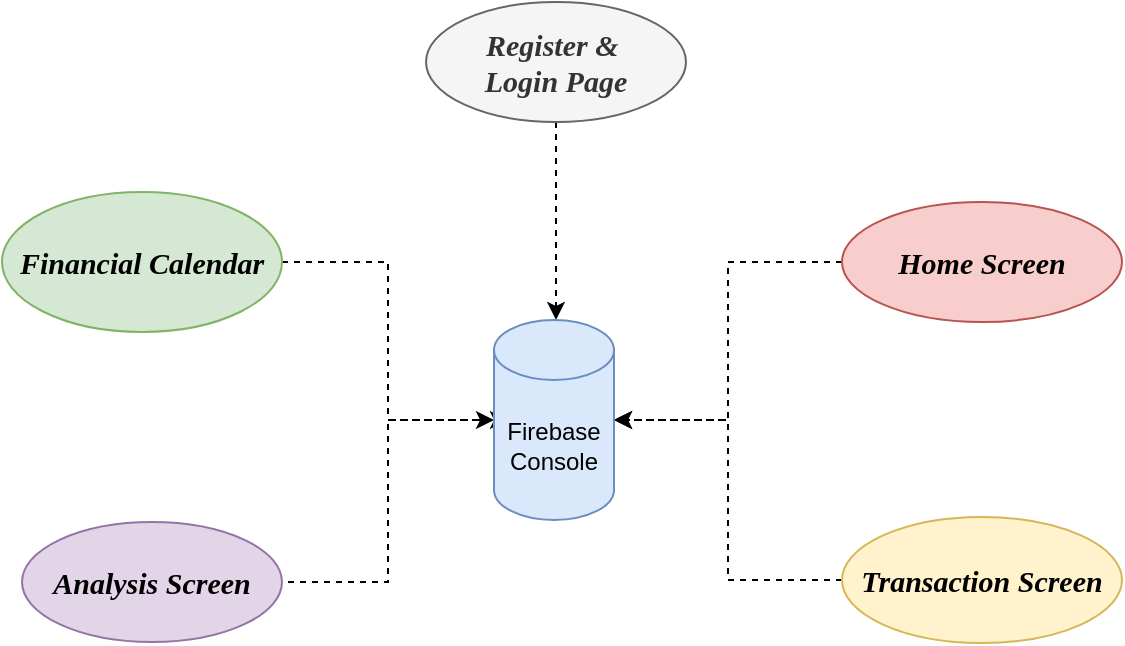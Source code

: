 <mxfile version="24.6.5" type="github">
  <diagram name="Page-1" id="8z-rzl0Qht_ms1mpQdyJ">
    <mxGraphModel dx="880" dy="434" grid="1" gridSize="10" guides="1" tooltips="1" connect="1" arrows="1" fold="1" page="1" pageScale="1" pageWidth="850" pageHeight="1100" math="0" shadow="0">
      <root>
        <mxCell id="0" />
        <mxCell id="1" parent="0" />
        <mxCell id="vgkjD0V93XUUz6ZxDwOV-29" value="" style="edgeStyle=orthogonalEdgeStyle;rounded=0;orthogonalLoop=1;jettySize=auto;html=1;dashed=1;" edge="1" parent="1" source="vgkjD0V93XUUz6ZxDwOV-27" target="vgkjD0V93XUUz6ZxDwOV-4">
          <mxGeometry relative="1" as="geometry">
            <Array as="points">
              <mxPoint x="420" y="190" />
              <mxPoint x="420" y="190" />
            </Array>
          </mxGeometry>
        </mxCell>
        <mxCell id="vgkjD0V93XUUz6ZxDwOV-30" value="" style="edgeStyle=orthogonalEdgeStyle;rounded=0;orthogonalLoop=1;jettySize=auto;html=1;dashed=1;" edge="1" parent="1" source="vgkjD0V93XUUz6ZxDwOV-18" target="vgkjD0V93XUUz6ZxDwOV-4">
          <mxGeometry relative="1" as="geometry" />
        </mxCell>
        <mxCell id="vgkjD0V93XUUz6ZxDwOV-31" style="edgeStyle=orthogonalEdgeStyle;rounded=0;orthogonalLoop=1;jettySize=auto;html=1;dashed=1;" edge="1" parent="1" source="vgkjD0V93XUUz6ZxDwOV-20" target="vgkjD0V93XUUz6ZxDwOV-4">
          <mxGeometry relative="1" as="geometry" />
        </mxCell>
        <mxCell id="vgkjD0V93XUUz6ZxDwOV-32" style="edgeStyle=orthogonalEdgeStyle;rounded=0;orthogonalLoop=1;jettySize=auto;html=1;dashed=1;exitX=0;exitY=0.5;exitDx=0;exitDy=0;" edge="1" parent="1" source="vgkjD0V93XUUz6ZxDwOV-19" target="vgkjD0V93XUUz6ZxDwOV-4">
          <mxGeometry relative="1" as="geometry" />
        </mxCell>
        <mxCell id="vgkjD0V93XUUz6ZxDwOV-33" style="edgeStyle=orthogonalEdgeStyle;rounded=0;orthogonalLoop=1;jettySize=auto;html=1;dashed=1;exitX=1;exitY=0.5;exitDx=0;exitDy=0;" edge="1" parent="1">
          <mxGeometry relative="1" as="geometry">
            <mxPoint x="283" y="320" as="sourcePoint" />
            <mxPoint x="393" y="239" as="targetPoint" />
            <Array as="points">
              <mxPoint x="333" y="320" />
              <mxPoint x="333" y="239" />
            </Array>
          </mxGeometry>
        </mxCell>
        <mxCell id="vgkjD0V93XUUz6ZxDwOV-4" value="Firebase Console" style="shape=cylinder3;whiteSpace=wrap;html=1;boundedLbl=1;backgroundOutline=1;size=15;direction=east;fillColor=#dae8fc;strokeColor=#6c8ebf;" vertex="1" parent="1">
          <mxGeometry x="386" y="189" width="60" height="100" as="geometry" />
        </mxCell>
        <mxCell id="vgkjD0V93XUUz6ZxDwOV-18" value="&lt;span style=&quot;font-size: 15px;&quot;&gt;&lt;b&gt;&lt;i&gt;&lt;font face=&quot;Times New Roman&quot;&gt;Financial&amp;nbsp;&lt;/font&gt;&lt;/i&gt;&lt;/b&gt;&lt;/span&gt;&lt;b style=&quot;background-color: initial; font-size: 15px;&quot;&gt;&lt;i&gt;&lt;font face=&quot;dkAlv6eLnfnX2Pmhtchp&quot;&gt;Calendar&lt;/font&gt;&lt;/i&gt;&lt;/b&gt;" style="ellipse;whiteSpace=wrap;html=1;fillColor=#d5e8d4;strokeColor=#82b366;" vertex="1" parent="1">
          <mxGeometry x="140" y="125" width="140" height="70" as="geometry" />
        </mxCell>
        <mxCell id="vgkjD0V93XUUz6ZxDwOV-19" value="&lt;b&gt;&lt;i&gt;&lt;font face=&quot;Times New Roman&quot; style=&quot;font-size: 15px;&quot;&gt;Transaction Screen&lt;/font&gt;&lt;/i&gt;&lt;/b&gt;" style="ellipse;whiteSpace=wrap;html=1;fillColor=#fff2cc;strokeColor=#d6b656;" vertex="1" parent="1">
          <mxGeometry x="560" y="287.5" width="140" height="63" as="geometry" />
        </mxCell>
        <mxCell id="vgkjD0V93XUUz6ZxDwOV-20" value="&lt;font face=&quot;Times New Roman&quot; size=&quot;1&quot; style=&quot;&quot;&gt;&lt;b style=&quot;&quot;&gt;&lt;i style=&quot;font-size: 15px;&quot;&gt;Home Screen&lt;/i&gt;&lt;/b&gt;&lt;/font&gt;" style="ellipse;whiteSpace=wrap;html=1;fillColor=#f8cecc;strokeColor=#b85450;" vertex="1" parent="1">
          <mxGeometry x="560" y="130" width="140" height="60" as="geometry" />
        </mxCell>
        <mxCell id="vgkjD0V93XUUz6ZxDwOV-24" value="&lt;b&gt;&lt;i&gt;&lt;font face=&quot;Times New Roman&quot; style=&quot;font-size: 15px;&quot;&gt;Analysis Screen&lt;/font&gt;&lt;/i&gt;&lt;/b&gt;" style="ellipse;whiteSpace=wrap;html=1;fillColor=#e1d5e7;strokeColor=#9673a6;" vertex="1" parent="1">
          <mxGeometry x="150" y="290" width="130" height="60" as="geometry" />
        </mxCell>
        <mxCell id="vgkjD0V93XUUz6ZxDwOV-27" value="&lt;font face=&quot;Times New Roman&quot; size=&quot;1&quot; style=&quot;&quot;&gt;&lt;b style=&quot;&quot;&gt;&lt;i style=&quot;font-size: 15px;&quot;&gt;Register &amp;amp;&amp;nbsp;&lt;/i&gt;&lt;/b&gt;&lt;/font&gt;&lt;div&gt;&lt;font face=&quot;Times New Roman&quot; size=&quot;1&quot; style=&quot;&quot;&gt;&lt;b style=&quot;&quot;&gt;&lt;i style=&quot;font-size: 15px;&quot;&gt;Login Page&lt;/i&gt;&lt;/b&gt;&lt;/font&gt;&lt;/div&gt;" style="ellipse;whiteSpace=wrap;html=1;fillColor=#f5f5f5;strokeColor=#666666;fontColor=#333333;" vertex="1" parent="1">
          <mxGeometry x="352" y="30" width="130" height="60" as="geometry" />
        </mxCell>
      </root>
    </mxGraphModel>
  </diagram>
</mxfile>
